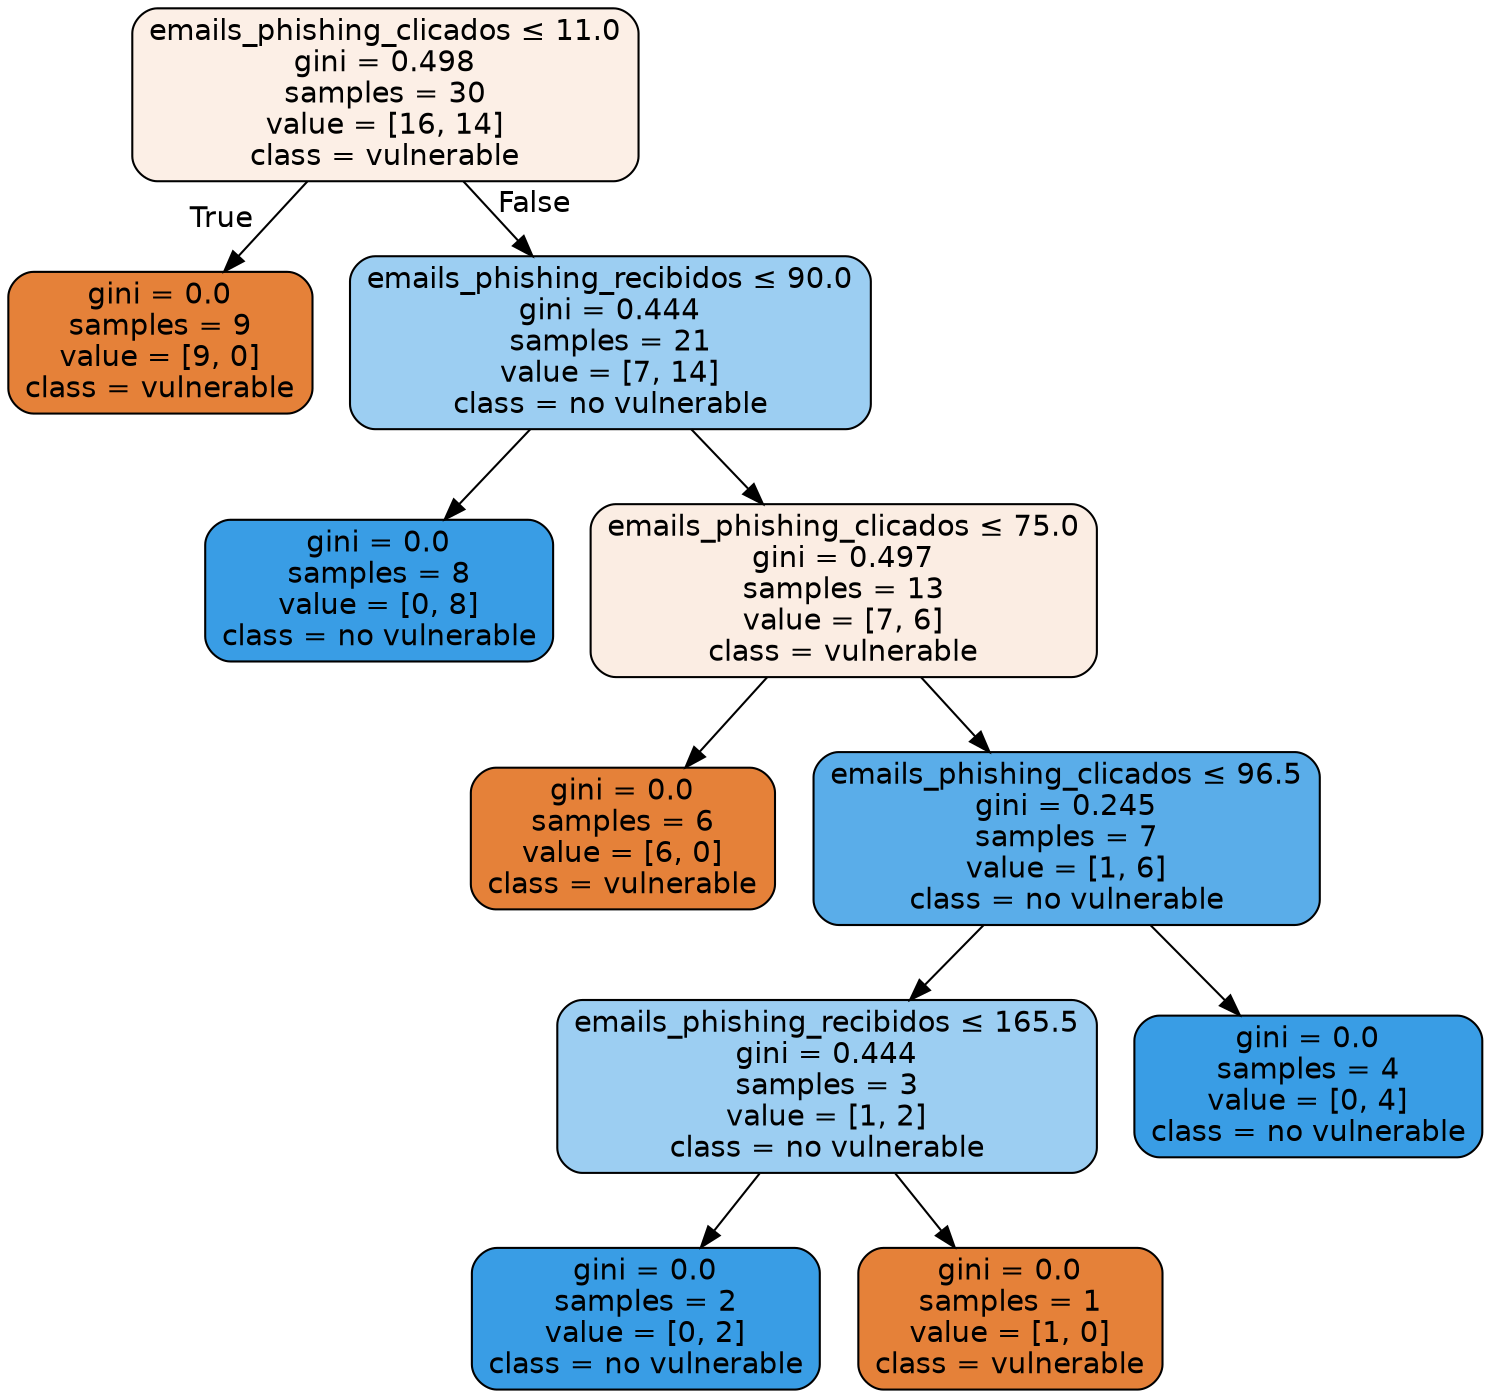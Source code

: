 digraph Tree {
node [shape=box, style="filled, rounded", color="black", fontname="helvetica"] ;
edge [fontname="helvetica"] ;
0 [label=<emails_phishing_clicados &le; 11.0<br/>gini = 0.498<br/>samples = 30<br/>value = [16, 14]<br/>class = vulnerable>, fillcolor="#fcefe6"] ;
1 [label=<gini = 0.0<br/>samples = 9<br/>value = [9, 0]<br/>class = vulnerable>, fillcolor="#e58139"] ;
0 -> 1 [labeldistance=2.5, labelangle=45, headlabel="True"] ;
2 [label=<emails_phishing_recibidos &le; 90.0<br/>gini = 0.444<br/>samples = 21<br/>value = [7, 14]<br/>class = no vulnerable>, fillcolor="#9ccef2"] ;
0 -> 2 [labeldistance=2.5, labelangle=-45, headlabel="False"] ;
3 [label=<gini = 0.0<br/>samples = 8<br/>value = [0, 8]<br/>class = no vulnerable>, fillcolor="#399de5"] ;
2 -> 3 ;
4 [label=<emails_phishing_clicados &le; 75.0<br/>gini = 0.497<br/>samples = 13<br/>value = [7, 6]<br/>class = vulnerable>, fillcolor="#fbede3"] ;
2 -> 4 ;
5 [label=<gini = 0.0<br/>samples = 6<br/>value = [6, 0]<br/>class = vulnerable>, fillcolor="#e58139"] ;
4 -> 5 ;
6 [label=<emails_phishing_clicados &le; 96.5<br/>gini = 0.245<br/>samples = 7<br/>value = [1, 6]<br/>class = no vulnerable>, fillcolor="#5aade9"] ;
4 -> 6 ;
7 [label=<emails_phishing_recibidos &le; 165.5<br/>gini = 0.444<br/>samples = 3<br/>value = [1, 2]<br/>class = no vulnerable>, fillcolor="#9ccef2"] ;
6 -> 7 ;
8 [label=<gini = 0.0<br/>samples = 2<br/>value = [0, 2]<br/>class = no vulnerable>, fillcolor="#399de5"] ;
7 -> 8 ;
9 [label=<gini = 0.0<br/>samples = 1<br/>value = [1, 0]<br/>class = vulnerable>, fillcolor="#e58139"] ;
7 -> 9 ;
10 [label=<gini = 0.0<br/>samples = 4<br/>value = [0, 4]<br/>class = no vulnerable>, fillcolor="#399de5"] ;
6 -> 10 ;
}
